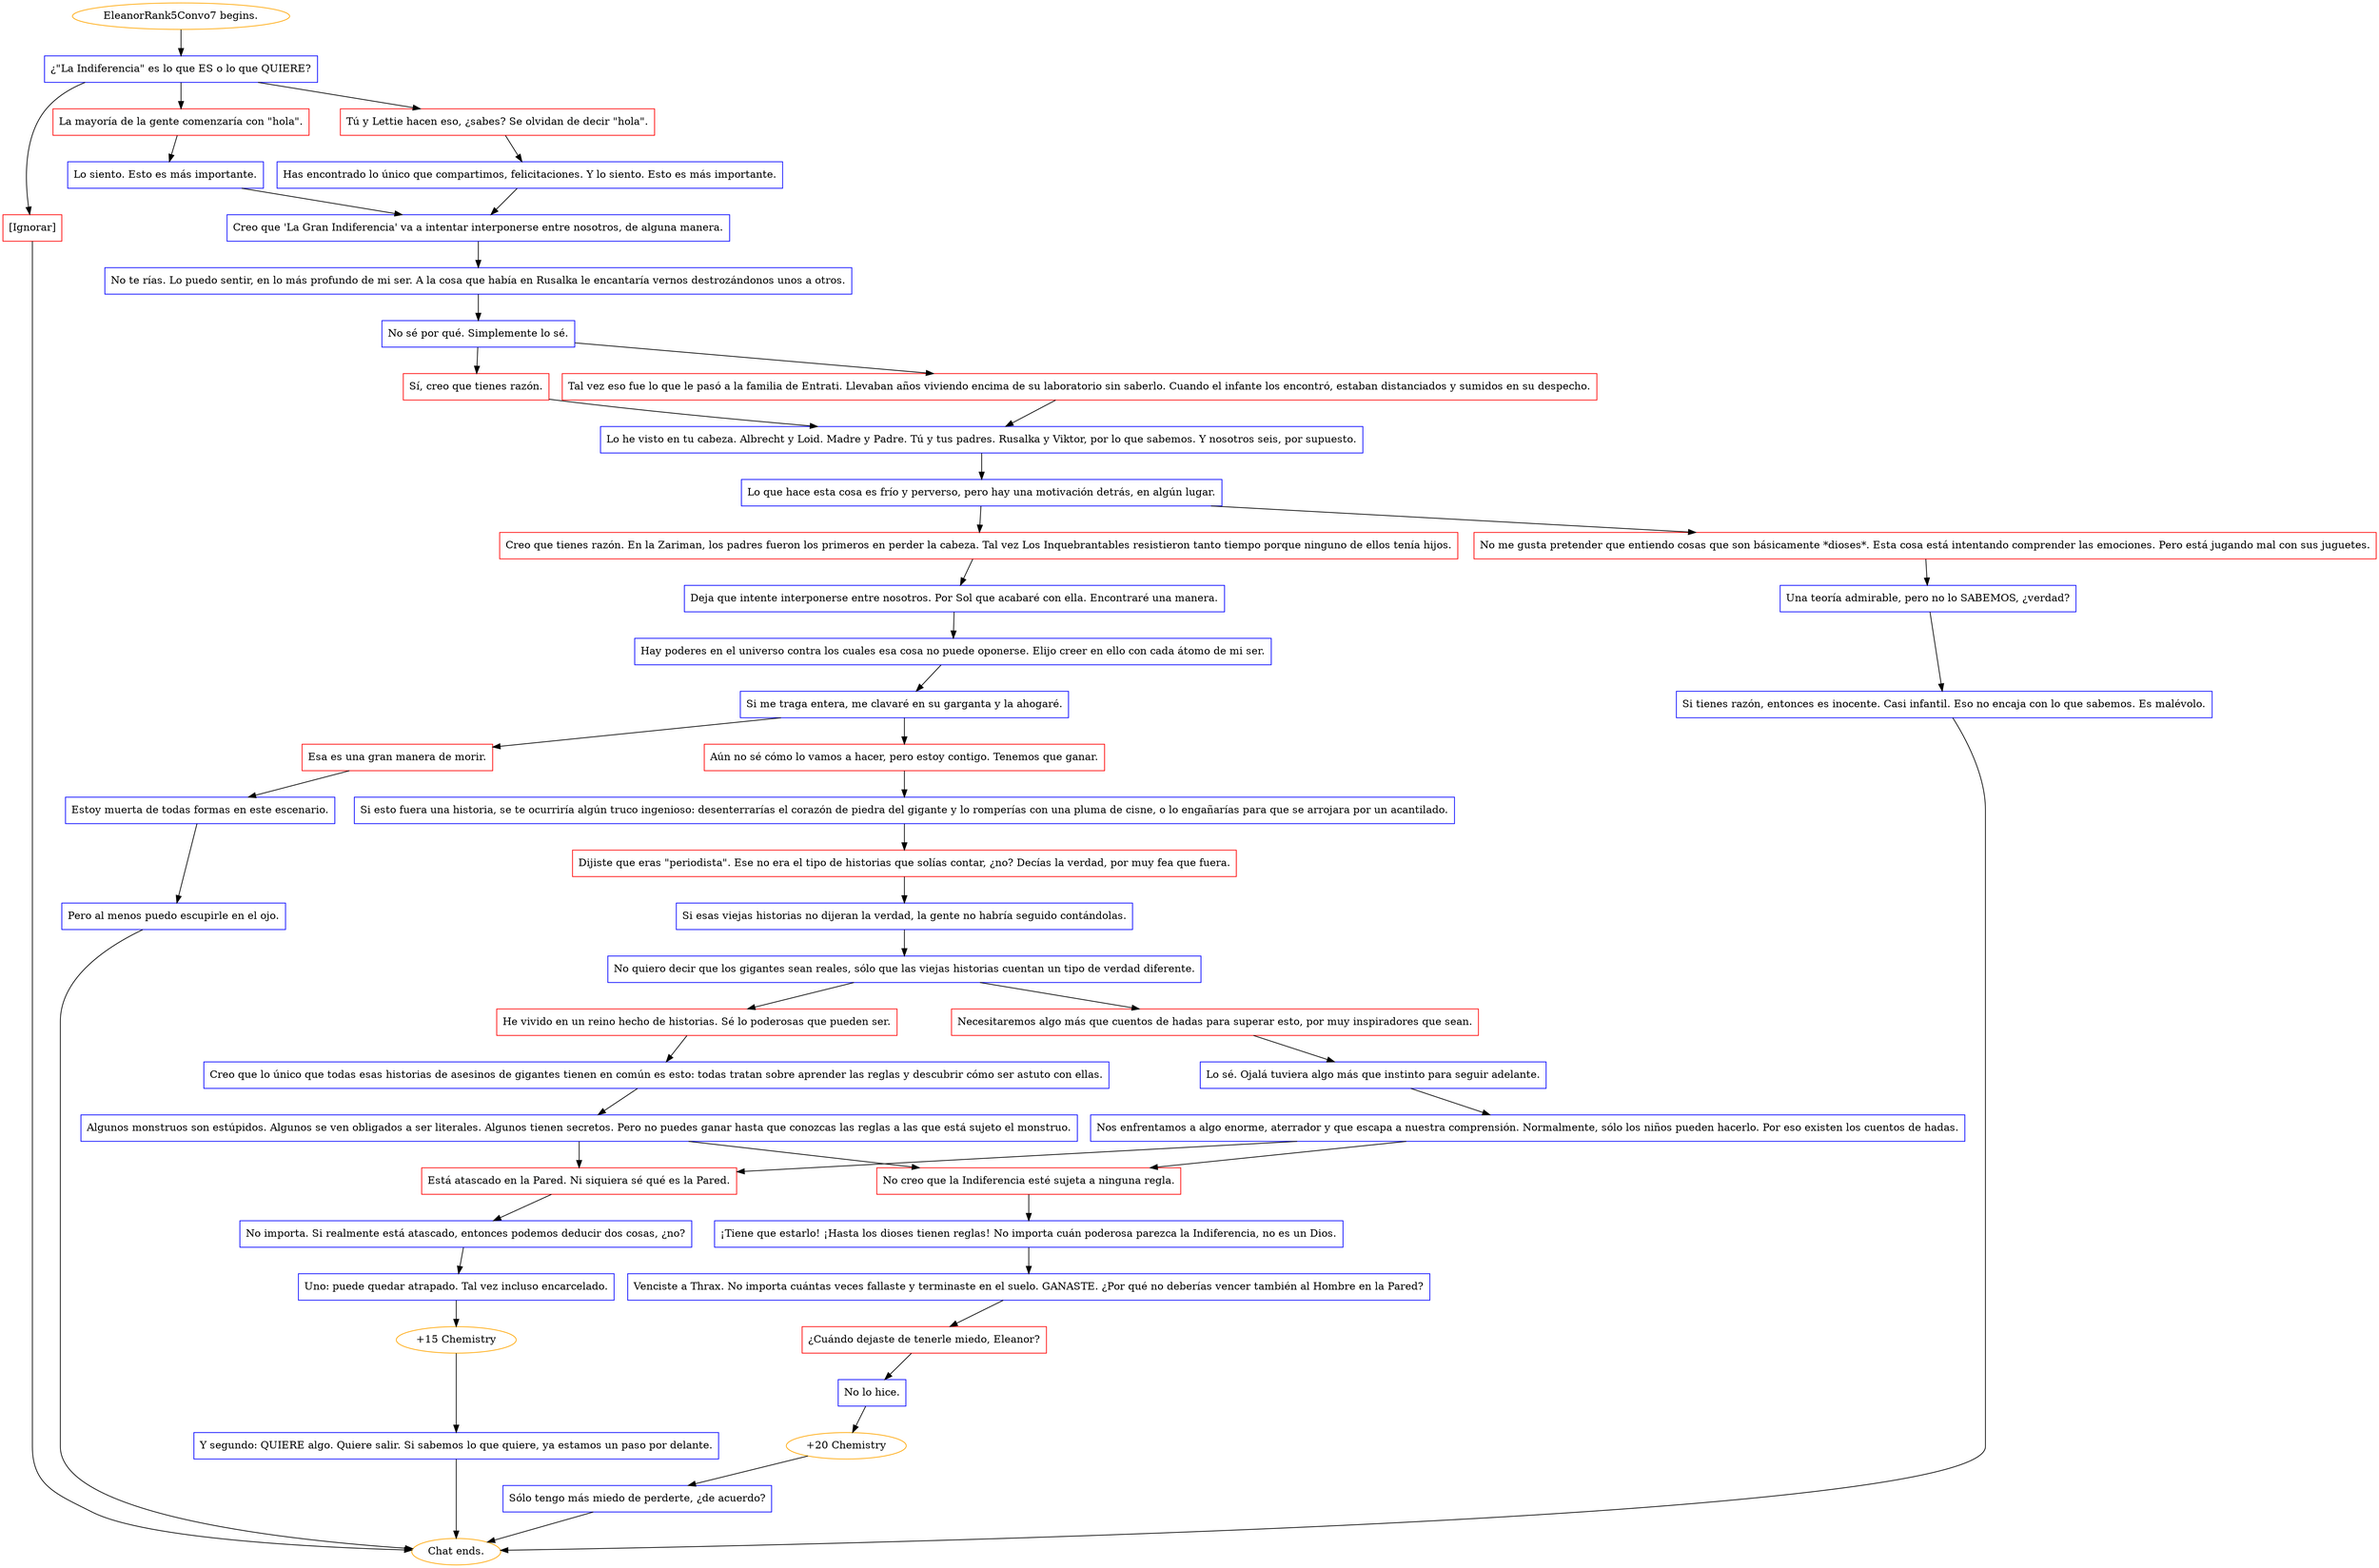 digraph {
	"EleanorRank5Convo7 begins." [color=orange];
		"EleanorRank5Convo7 begins." -> j538540076;
	j538540076 [label="¿\"La Indiferencia\" es lo que ES o lo que QUIERE?",shape=box,color=blue];
		j538540076 -> j1518381717;
		j538540076 -> j2246174571;
		j538540076 -> j1678137900;
	j1518381717 [label="Tú y Lettie hacen eso, ¿sabes? Se olvidan de decir \"hola\".",shape=box,color=red];
		j1518381717 -> j3077939015;
	j2246174571 [label="La mayoría de la gente comenzaría con \"hola\".",shape=box,color=red];
		j2246174571 -> j4257712155;
	j1678137900 [label="[Ignorar]",shape=box,color=red];
		j1678137900 -> "Chat ends.";
	j3077939015 [label="Has encontrado lo único que compartimos, felicitaciones. Y lo siento. Esto es más importante.",shape=box,color=blue];
		j3077939015 -> j3205702224;
	j4257712155 [label="Lo siento. Esto es más importante.",shape=box,color=blue];
		j4257712155 -> j3205702224;
	"Chat ends." [color=orange];
	j3205702224 [label="Creo que 'La Gran Indiferencia' va a intentar interponerse entre nosotros, de alguna manera.",shape=box,color=blue];
		j3205702224 -> j2344800169;
	j2344800169 [label="No te rías. Lo puedo sentir, en lo más profundo de mi ser. A la cosa que había en Rusalka le encantaría vernos destrozándonos unos a otros.",shape=box,color=blue];
		j2344800169 -> j2474479563;
	j2474479563 [label="No sé por qué. Simplemente lo sé.",shape=box,color=blue];
		j2474479563 -> j3993033230;
		j2474479563 -> j417868731;
	j3993033230 [label="Sí, creo que tienes razón.",shape=box,color=red];
		j3993033230 -> j230403820;
	j417868731 [label="Tal vez eso fue lo que le pasó a la familia de Entrati. Llevaban años viviendo encima de su laboratorio sin saberlo. Cuando el infante los encontró, estaban distanciados y sumidos en su despecho.",shape=box,color=red];
		j417868731 -> j230403820;
	j230403820 [label="Lo he visto en tu cabeza. Albrecht y Loid. Madre y Padre. Tú y tus padres. Rusalka y Viktor, por lo que sabemos. Y nosotros seis, por supuesto.",shape=box,color=blue];
		j230403820 -> j470044197;
	j470044197 [label="Lo que hace esta cosa es frío y perverso, pero hay una motivación detrás, en algún lugar.",shape=box,color=blue];
		j470044197 -> j926211661;
		j470044197 -> j3734012932;
	j926211661 [label="Creo que tienes razón. En la Zariman, los padres fueron los primeros en perder la cabeza. Tal vez Los Inquebrantables resistieron tanto tiempo porque ninguno de ellos tenía hijos.",shape=box,color=red];
		j926211661 -> j4083148020;
	j3734012932 [label="No me gusta pretender que entiendo cosas que son básicamente *dioses*. Esta cosa está intentando comprender las emociones. Pero está jugando mal con sus juguetes.",shape=box,color=red];
		j3734012932 -> j49038537;
	j4083148020 [label="Deja que intente interponerse entre nosotros. Por Sol que acabaré con ella. Encontraré una manera.",shape=box,color=blue];
		j4083148020 -> j4043195687;
	j49038537 [label="Una teoría admirable, pero no lo SABEMOS, ¿verdad?",shape=box,color=blue];
		j49038537 -> j3230449155;
	j4043195687 [label="Hay poderes en el universo contra los cuales esa cosa no puede oponerse. Elijo creer en ello con cada átomo de mi ser.",shape=box,color=blue];
		j4043195687 -> j355843828;
	j3230449155 [label="Si tienes razón, entonces es inocente. Casi infantil. Eso no encaja con lo que sabemos. Es malévolo.",shape=box,color=blue];
		j3230449155 -> "Chat ends.";
	j355843828 [label="Si me traga entera, me clavaré en su garganta y la ahogaré.",shape=box,color=blue];
		j355843828 -> j1525105233;
		j355843828 -> j359185150;
	j1525105233 [label="Esa es una gran manera de morir.",shape=box,color=red];
		j1525105233 -> j672037523;
	j359185150 [label="Aún no sé cómo lo vamos a hacer, pero estoy contigo. Tenemos que ganar.",shape=box,color=red];
		j359185150 -> j2870433167;
	j672037523 [label="Estoy muerta de todas formas en este escenario.",shape=box,color=blue];
		j672037523 -> j3678097328;
	j2870433167 [label="Si esto fuera una historia, se te ocurriría algún truco ingenioso: desenterrarías el corazón de piedra del gigante y lo romperías con una pluma de cisne, o lo engañarías para que se arrojara por un acantilado.",shape=box,color=blue];
		j2870433167 -> j3776400059;
	j3678097328 [label="Pero al menos puedo escupirle en el ojo.",shape=box,color=blue];
		j3678097328 -> "Chat ends.";
	j3776400059 [label="Dijiste que eras \"periodista\". Ese no era el tipo de historias que solías contar, ¿no? Decías la verdad, por muy fea que fuera.",shape=box,color=red];
		j3776400059 -> j884553541;
	j884553541 [label="Si esas viejas historias no dijeran la verdad, la gente no habría seguido contándolas.",shape=box,color=blue];
		j884553541 -> j1936039751;
	j1936039751 [label="No quiero decir que los gigantes sean reales, sólo que las viejas historias cuentan un tipo de verdad diferente.",shape=box,color=blue];
		j1936039751 -> j2991026453;
		j1936039751 -> j2331449876;
	j2991026453 [label="Necesitaremos algo más que cuentos de hadas para superar esto, por muy inspiradores que sean.",shape=box,color=red];
		j2991026453 -> j4186230735;
	j2331449876 [label="He vivido en un reino hecho de historias. Sé lo poderosas que pueden ser.",shape=box,color=red];
		j2331449876 -> j4127547456;
	j4186230735 [label="Lo sé. Ojalá tuviera algo más que instinto para seguir adelante.",shape=box,color=blue];
		j4186230735 -> j3660362277;
	j4127547456 [label="Creo que lo único que todas esas historias de asesinos de gigantes tienen en común es esto: todas tratan sobre aprender las reglas y descubrir cómo ser astuto con ellas.",shape=box,color=blue];
		j4127547456 -> j4159003761;
	j3660362277 [label="Nos enfrentamos a algo enorme, aterrador y que escapa a nuestra comprensión. Normalmente, sólo los niños pueden hacerlo. Por eso existen los cuentos de hadas.",shape=box,color=blue];
		j3660362277 -> j3778762544;
		j3660362277 -> j4046882356;
	j4159003761 [label="Algunos monstruos son estúpidos. Algunos se ven obligados a ser literales. Algunos tienen secretos. Pero no puedes ganar hasta que conozcas las reglas a las que está sujeto el monstruo.",shape=box,color=blue];
		j4159003761 -> j3778762544;
		j4159003761 -> j4046882356;
	j3778762544 [label="Está atascado en la Pared. Ni siquiera sé qué es la Pared.",shape=box,color=red];
		j3778762544 -> j1966970939;
	j4046882356 [label="No creo que la Indiferencia esté sujeta a ninguna regla.",shape=box,color=red];
		j4046882356 -> j3413737704;
	j1966970939 [label="No importa. Si realmente está atascado, entonces podemos deducir dos cosas, ¿no?",shape=box,color=blue];
		j1966970939 -> j1681469553;
	j3413737704 [label="¡Tiene que estarlo! ¡Hasta los dioses tienen reglas! No importa cuán poderosa parezca la Indiferencia, no es un Dios.",shape=box,color=blue];
		j3413737704 -> j3840363852;
	j1681469553 [label="Uno: puede quedar atrapado. Tal vez incluso encarcelado.",shape=box,color=blue];
		j1681469553 -> j578307909;
	j3840363852 [label="Venciste a Thrax. No importa cuántas veces fallaste y terminaste en el suelo. GANASTE. ¿Por qué no deberías vencer también al Hombre en la Pared?",shape=box,color=blue];
		j3840363852 -> j2701420849;
	j578307909 [label="+15 Chemistry",color=orange];
		j578307909 -> j3489177734;
	j2701420849 [label="¿Cuándo dejaste de tenerle miedo, Eleanor?",shape=box,color=red];
		j2701420849 -> j780254564;
	j3489177734 [label="Y segundo: QUIERE algo. Quiere salir. Si sabemos lo que quiere, ya estamos un paso por delante.",shape=box,color=blue];
		j3489177734 -> "Chat ends.";
	j780254564 [label="No lo hice.",shape=box,color=blue];
		j780254564 -> j2700679755;
	j2700679755 [label="+20 Chemistry",color=orange];
		j2700679755 -> j3540775045;
	j3540775045 [label="Sólo tengo más miedo de perderte, ¿de acuerdo?",shape=box,color=blue];
		j3540775045 -> "Chat ends.";
}